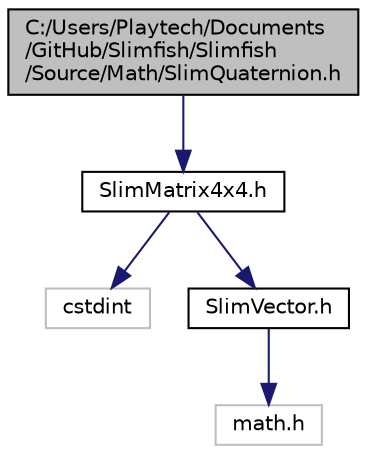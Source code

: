 digraph "C:/Users/Playtech/Documents/GitHub/Slimfish/Slimfish/Source/Math/SlimQuaternion.h"
{
  edge [fontname="Helvetica",fontsize="10",labelfontname="Helvetica",labelfontsize="10"];
  node [fontname="Helvetica",fontsize="10",shape=record];
  Node1 [label="C:/Users/Playtech/Documents\l/GitHub/Slimfish/Slimfish\l/Source/Math/SlimQuaternion.h",height=0.2,width=0.4,color="black", fillcolor="grey75", style="filled", fontcolor="black"];
  Node1 -> Node2 [color="midnightblue",fontsize="10",style="solid",fontname="Helvetica"];
  Node2 [label="SlimMatrix4x4.h",height=0.2,width=0.4,color="black", fillcolor="white", style="filled",URL="$_slim_matrix4x4_8h.html"];
  Node2 -> Node3 [color="midnightblue",fontsize="10",style="solid",fontname="Helvetica"];
  Node3 [label="cstdint",height=0.2,width=0.4,color="grey75", fillcolor="white", style="filled"];
  Node2 -> Node4 [color="midnightblue",fontsize="10",style="solid",fontname="Helvetica"];
  Node4 [label="SlimVector.h",height=0.2,width=0.4,color="black", fillcolor="white", style="filled",URL="$_slim_vector_8h.html"];
  Node4 -> Node5 [color="midnightblue",fontsize="10",style="solid",fontname="Helvetica"];
  Node5 [label="math.h",height=0.2,width=0.4,color="grey75", fillcolor="white", style="filled"];
}

